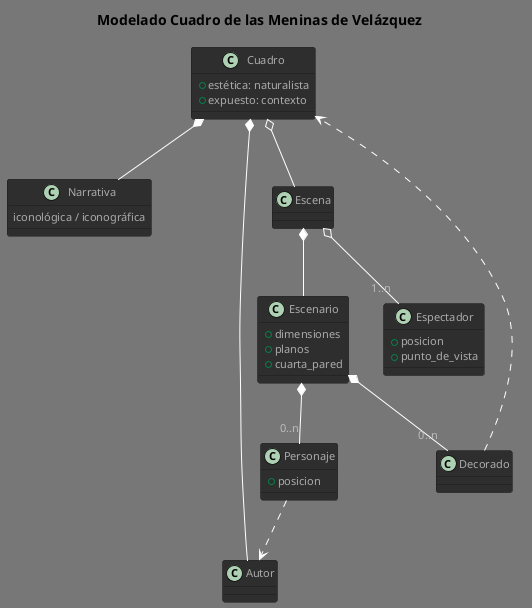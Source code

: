 @startuml MeninasDomain
!theme reddress-darkred
title Modelado Cuadro de las Meninas de Velázquez

class Cuadro {
    + estética: naturalista
    + expuesto: contexto
}

class Narrativa {
    iconológica / iconográfica
}

class Escenario {
    + dimensiones
    + planos
    + cuarta_pared
}

class Decorado {

}

class Espectador {
    + posicion
    + punto_de_vista
}

class Personaje {
    + posicion
}

Cuadro *-- Autor
Cuadro *-- Narrativa
Cuadro o-- Escena

Escena o--"1..n" Espectador
Escena *-- Escenario
Escenario *--"0..n" Personaje
Escenario *--"0..n" Decorado
Personaje ..> Autor
'Personaje ..> Espectador
Decorado ..> Cuadro
'Espectador <|-- Autor


@end